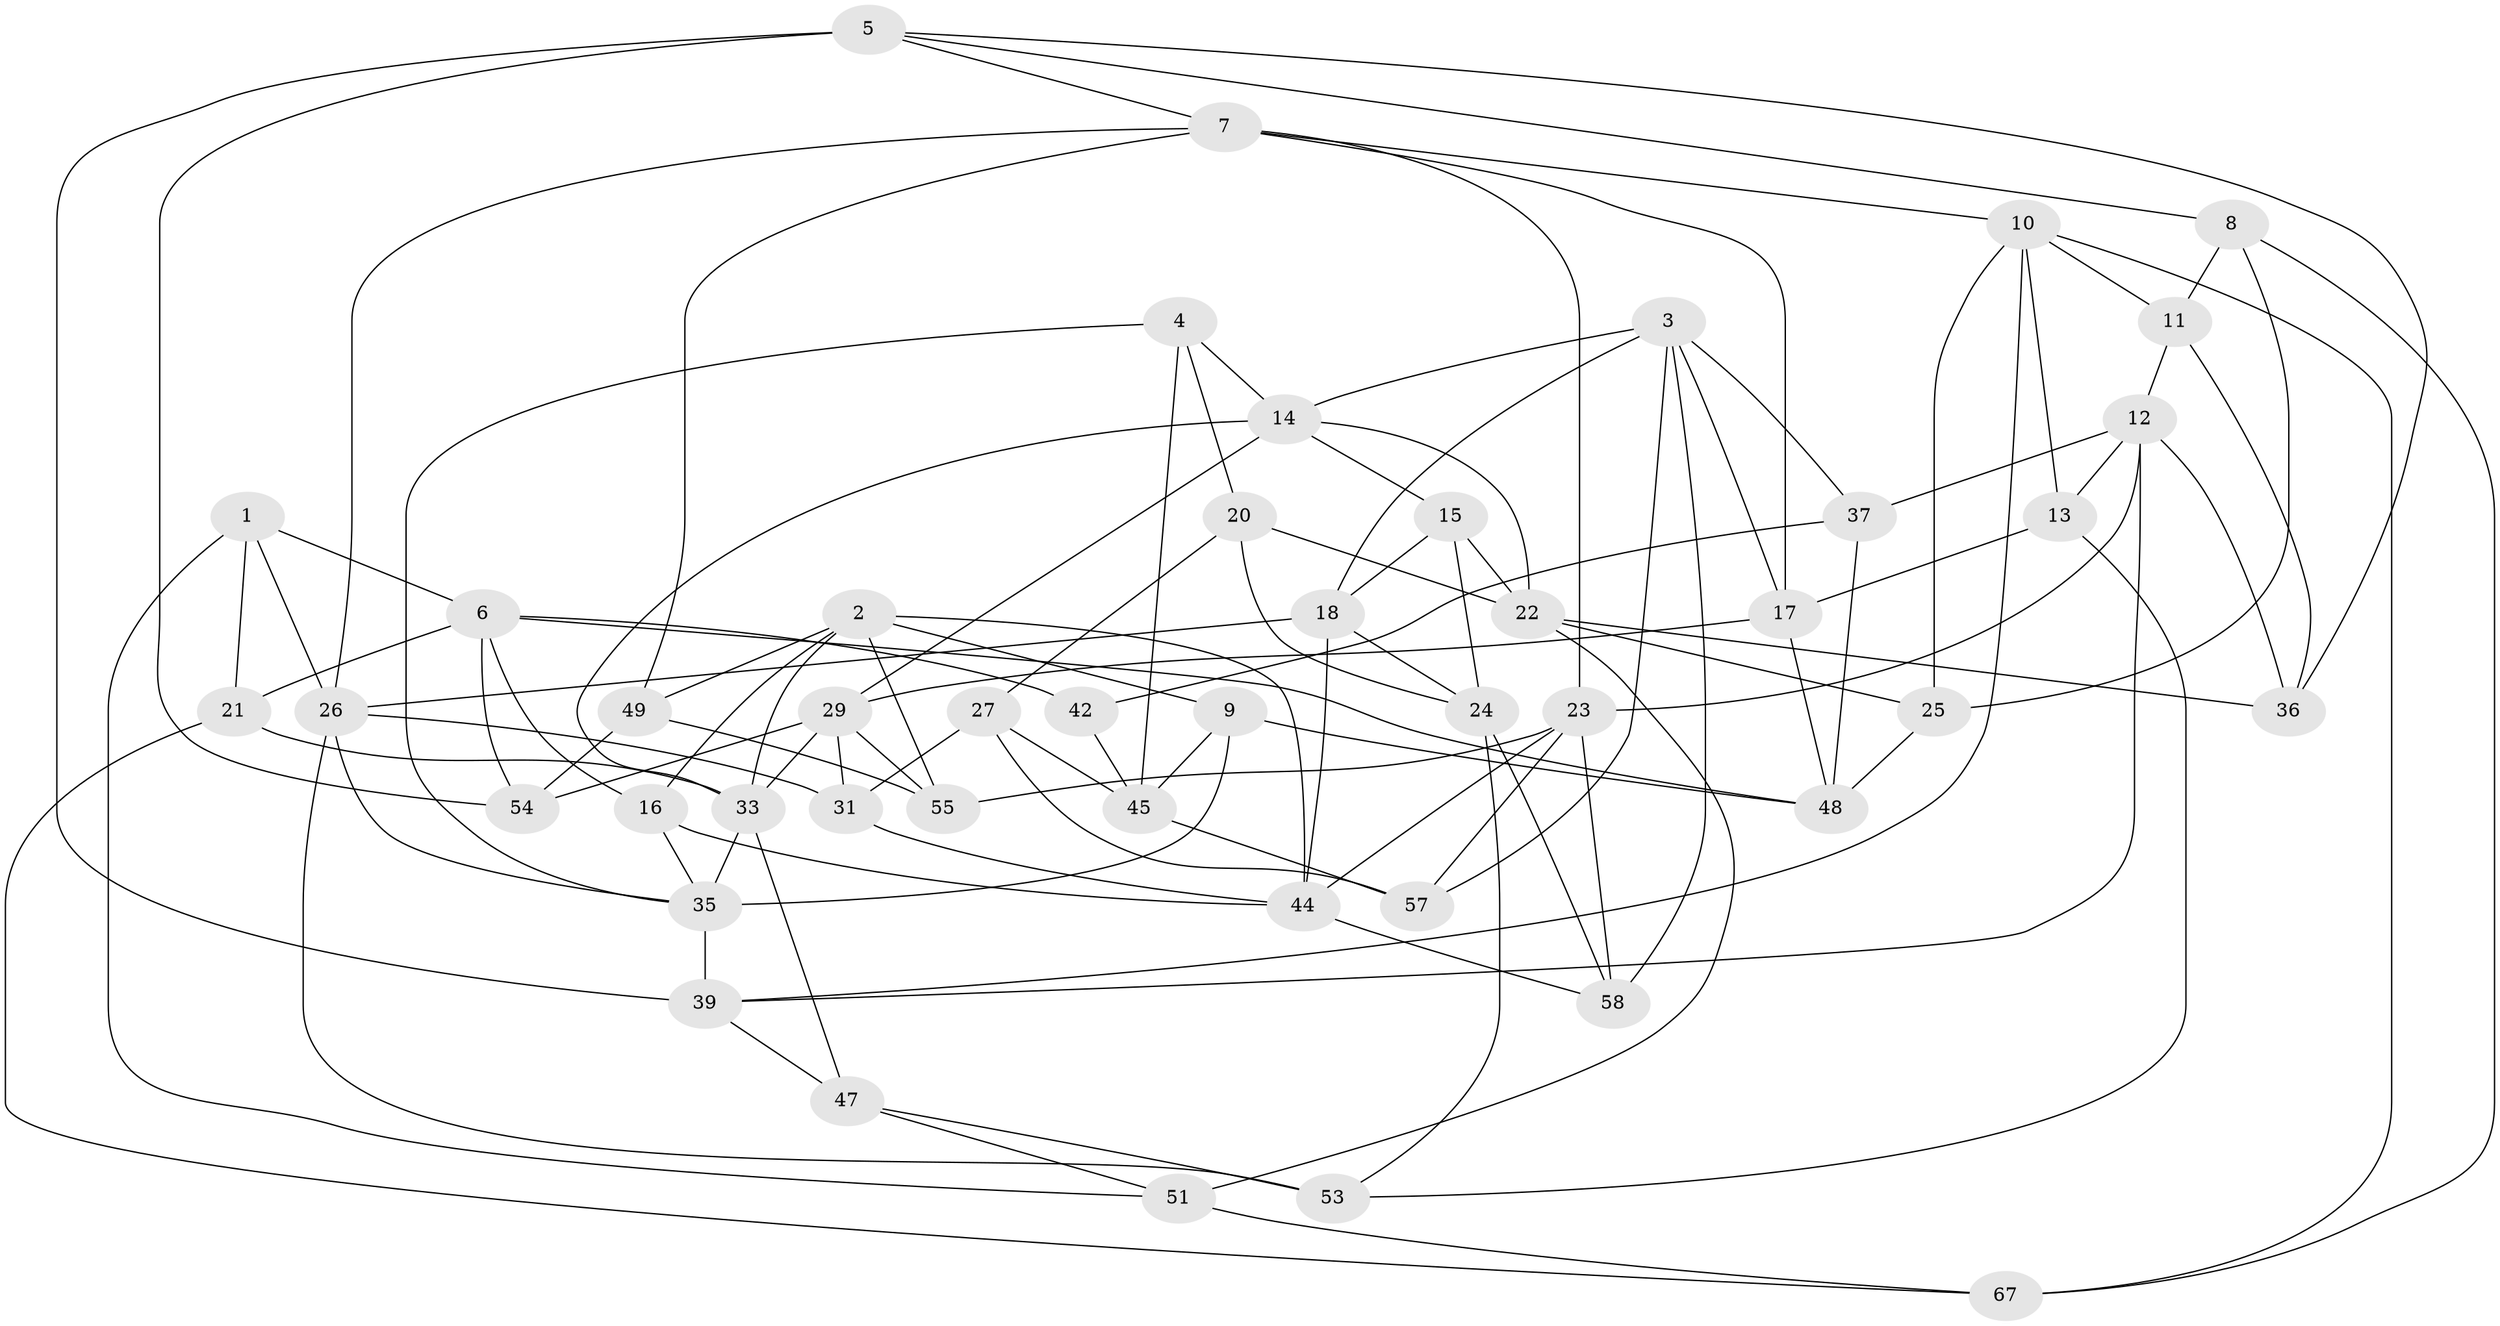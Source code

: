// Generated by graph-tools (version 1.1) at 2025/24/03/03/25 07:24:27]
// undirected, 46 vertices, 109 edges
graph export_dot {
graph [start="1"]
  node [color=gray90,style=filled];
  1;
  2 [super="+28"];
  3 [super="+64"];
  4;
  5 [super="+56"];
  6 [super="+59"];
  7 [super="+43"];
  8;
  9;
  10 [super="+38"];
  11;
  12 [super="+41"];
  13;
  14 [super="+50"];
  15;
  16;
  17 [super="+19"];
  18 [super="+46"];
  20;
  21;
  22 [super="+34"];
  23 [super="+30"];
  24 [super="+60"];
  25;
  26 [super="+62"];
  27;
  29 [super="+32"];
  31;
  33 [super="+40"];
  35 [super="+61"];
  36;
  37;
  39 [super="+66"];
  42;
  44 [super="+65"];
  45 [super="+63"];
  47;
  48 [super="+52"];
  49;
  51;
  53;
  54;
  55;
  57;
  58;
  67;
  1 -- 21;
  1 -- 6;
  1 -- 26;
  1 -- 51;
  2 -- 16;
  2 -- 9;
  2 -- 33;
  2 -- 55;
  2 -- 49;
  2 -- 44;
  3 -- 14;
  3 -- 37;
  3 -- 17;
  3 -- 18;
  3 -- 57;
  3 -- 58;
  4 -- 45;
  4 -- 20;
  4 -- 35;
  4 -- 14;
  5 -- 54;
  5 -- 39 [weight=2];
  5 -- 8;
  5 -- 36;
  5 -- 7;
  6 -- 42;
  6 -- 54;
  6 -- 16;
  6 -- 21;
  6 -- 48;
  7 -- 23;
  7 -- 26;
  7 -- 17;
  7 -- 49;
  7 -- 10;
  8 -- 11;
  8 -- 67;
  8 -- 25;
  9 -- 48;
  9 -- 35;
  9 -- 45;
  10 -- 11;
  10 -- 67;
  10 -- 39;
  10 -- 25;
  10 -- 13;
  11 -- 36;
  11 -- 12;
  12 -- 37;
  12 -- 13;
  12 -- 36;
  12 -- 39;
  12 -- 23;
  13 -- 53;
  13 -- 17;
  14 -- 15;
  14 -- 33;
  14 -- 29;
  14 -- 22;
  15 -- 22;
  15 -- 18;
  15 -- 24;
  16 -- 35;
  16 -- 44;
  17 -- 48 [weight=2];
  17 -- 29;
  18 -- 24 [weight=2];
  18 -- 26;
  18 -- 44;
  20 -- 27;
  20 -- 24;
  20 -- 22;
  21 -- 67;
  21 -- 33;
  22 -- 25;
  22 -- 51;
  22 -- 36;
  23 -- 44;
  23 -- 57;
  23 -- 58;
  23 -- 55;
  24 -- 53;
  24 -- 58;
  25 -- 48;
  26 -- 53;
  26 -- 31;
  26 -- 35;
  27 -- 31;
  27 -- 57;
  27 -- 45;
  29 -- 54;
  29 -- 33;
  29 -- 55;
  29 -- 31;
  31 -- 44;
  33 -- 35;
  33 -- 47;
  35 -- 39;
  37 -- 42;
  37 -- 48;
  39 -- 47;
  42 -- 45 [weight=2];
  44 -- 58;
  45 -- 57;
  47 -- 51;
  47 -- 53;
  49 -- 54;
  49 -- 55;
  51 -- 67;
}
